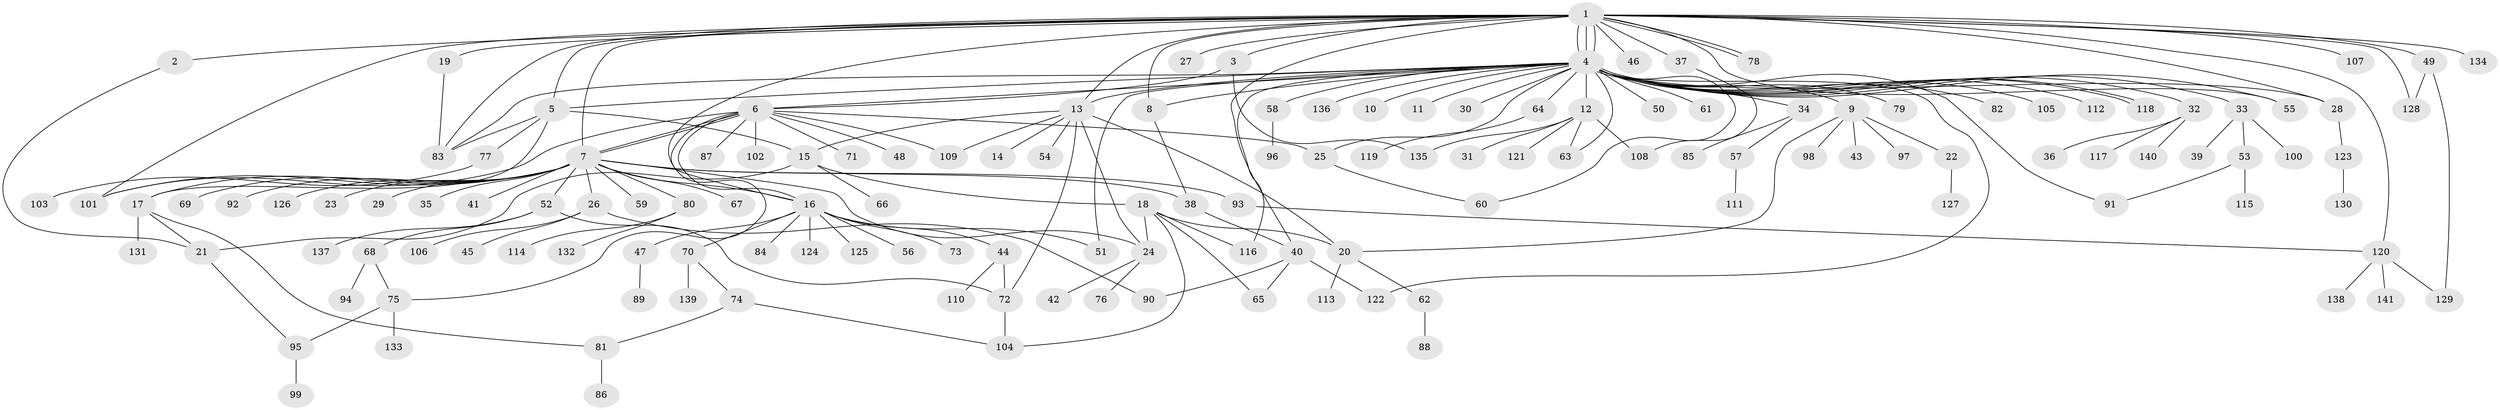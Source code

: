 // Generated by graph-tools (version 1.1) at 2025/11/02/27/25 16:11:09]
// undirected, 141 vertices, 191 edges
graph export_dot {
graph [start="1"]
  node [color=gray90,style=filled];
  1;
  2;
  3;
  4;
  5;
  6;
  7;
  8;
  9;
  10;
  11;
  12;
  13;
  14;
  15;
  16;
  17;
  18;
  19;
  20;
  21;
  22;
  23;
  24;
  25;
  26;
  27;
  28;
  29;
  30;
  31;
  32;
  33;
  34;
  35;
  36;
  37;
  38;
  39;
  40;
  41;
  42;
  43;
  44;
  45;
  46;
  47;
  48;
  49;
  50;
  51;
  52;
  53;
  54;
  55;
  56;
  57;
  58;
  59;
  60;
  61;
  62;
  63;
  64;
  65;
  66;
  67;
  68;
  69;
  70;
  71;
  72;
  73;
  74;
  75;
  76;
  77;
  78;
  79;
  80;
  81;
  82;
  83;
  84;
  85;
  86;
  87;
  88;
  89;
  90;
  91;
  92;
  93;
  94;
  95;
  96;
  97;
  98;
  99;
  100;
  101;
  102;
  103;
  104;
  105;
  106;
  107;
  108;
  109;
  110;
  111;
  112;
  113;
  114;
  115;
  116;
  117;
  118;
  119;
  120;
  121;
  122;
  123;
  124;
  125;
  126;
  127;
  128;
  129;
  130;
  131;
  132;
  133;
  134;
  135;
  136;
  137;
  138;
  139;
  140;
  141;
  1 -- 2;
  1 -- 3;
  1 -- 4;
  1 -- 4;
  1 -- 4;
  1 -- 5;
  1 -- 7;
  1 -- 8;
  1 -- 13;
  1 -- 16;
  1 -- 19;
  1 -- 27;
  1 -- 28;
  1 -- 37;
  1 -- 40;
  1 -- 46;
  1 -- 49;
  1 -- 55;
  1 -- 78;
  1 -- 78;
  1 -- 83;
  1 -- 101;
  1 -- 107;
  1 -- 120;
  1 -- 128;
  1 -- 134;
  2 -- 21;
  3 -- 6;
  3 -- 135;
  4 -- 5;
  4 -- 6;
  4 -- 8;
  4 -- 9;
  4 -- 10;
  4 -- 11;
  4 -- 12;
  4 -- 13;
  4 -- 25;
  4 -- 28;
  4 -- 30;
  4 -- 32;
  4 -- 33;
  4 -- 34;
  4 -- 50;
  4 -- 51;
  4 -- 55;
  4 -- 58;
  4 -- 60;
  4 -- 61;
  4 -- 63;
  4 -- 64;
  4 -- 79;
  4 -- 82;
  4 -- 83;
  4 -- 91;
  4 -- 105;
  4 -- 112;
  4 -- 116;
  4 -- 118;
  4 -- 118;
  4 -- 122;
  4 -- 136;
  5 -- 15;
  5 -- 17;
  5 -- 77;
  5 -- 83;
  6 -- 7;
  6 -- 7;
  6 -- 16;
  6 -- 25;
  6 -- 48;
  6 -- 71;
  6 -- 75;
  6 -- 87;
  6 -- 101;
  6 -- 102;
  6 -- 109;
  7 -- 16;
  7 -- 17;
  7 -- 23;
  7 -- 24;
  7 -- 26;
  7 -- 29;
  7 -- 35;
  7 -- 38;
  7 -- 41;
  7 -- 52;
  7 -- 59;
  7 -- 67;
  7 -- 69;
  7 -- 80;
  7 -- 92;
  7 -- 93;
  7 -- 101;
  7 -- 126;
  8 -- 38;
  9 -- 20;
  9 -- 22;
  9 -- 43;
  9 -- 97;
  9 -- 98;
  12 -- 31;
  12 -- 63;
  12 -- 108;
  12 -- 121;
  12 -- 135;
  13 -- 14;
  13 -- 15;
  13 -- 20;
  13 -- 24;
  13 -- 54;
  13 -- 72;
  13 -- 109;
  15 -- 18;
  15 -- 21;
  15 -- 66;
  16 -- 44;
  16 -- 47;
  16 -- 51;
  16 -- 56;
  16 -- 70;
  16 -- 73;
  16 -- 84;
  16 -- 124;
  16 -- 125;
  17 -- 21;
  17 -- 81;
  17 -- 131;
  18 -- 20;
  18 -- 24;
  18 -- 65;
  18 -- 104;
  18 -- 116;
  19 -- 83;
  20 -- 62;
  20 -- 113;
  21 -- 95;
  22 -- 127;
  24 -- 42;
  24 -- 76;
  25 -- 60;
  26 -- 45;
  26 -- 90;
  26 -- 106;
  28 -- 123;
  32 -- 36;
  32 -- 117;
  32 -- 140;
  33 -- 39;
  33 -- 53;
  33 -- 100;
  34 -- 57;
  34 -- 85;
  37 -- 108;
  38 -- 40;
  40 -- 65;
  40 -- 90;
  40 -- 122;
  44 -- 72;
  44 -- 110;
  47 -- 89;
  49 -- 128;
  49 -- 129;
  52 -- 68;
  52 -- 72;
  52 -- 137;
  53 -- 91;
  53 -- 115;
  57 -- 111;
  58 -- 96;
  62 -- 88;
  64 -- 119;
  68 -- 75;
  68 -- 94;
  70 -- 74;
  70 -- 139;
  72 -- 104;
  74 -- 81;
  74 -- 104;
  75 -- 95;
  75 -- 133;
  77 -- 103;
  80 -- 114;
  80 -- 132;
  81 -- 86;
  93 -- 120;
  95 -- 99;
  120 -- 129;
  120 -- 138;
  120 -- 141;
  123 -- 130;
}
